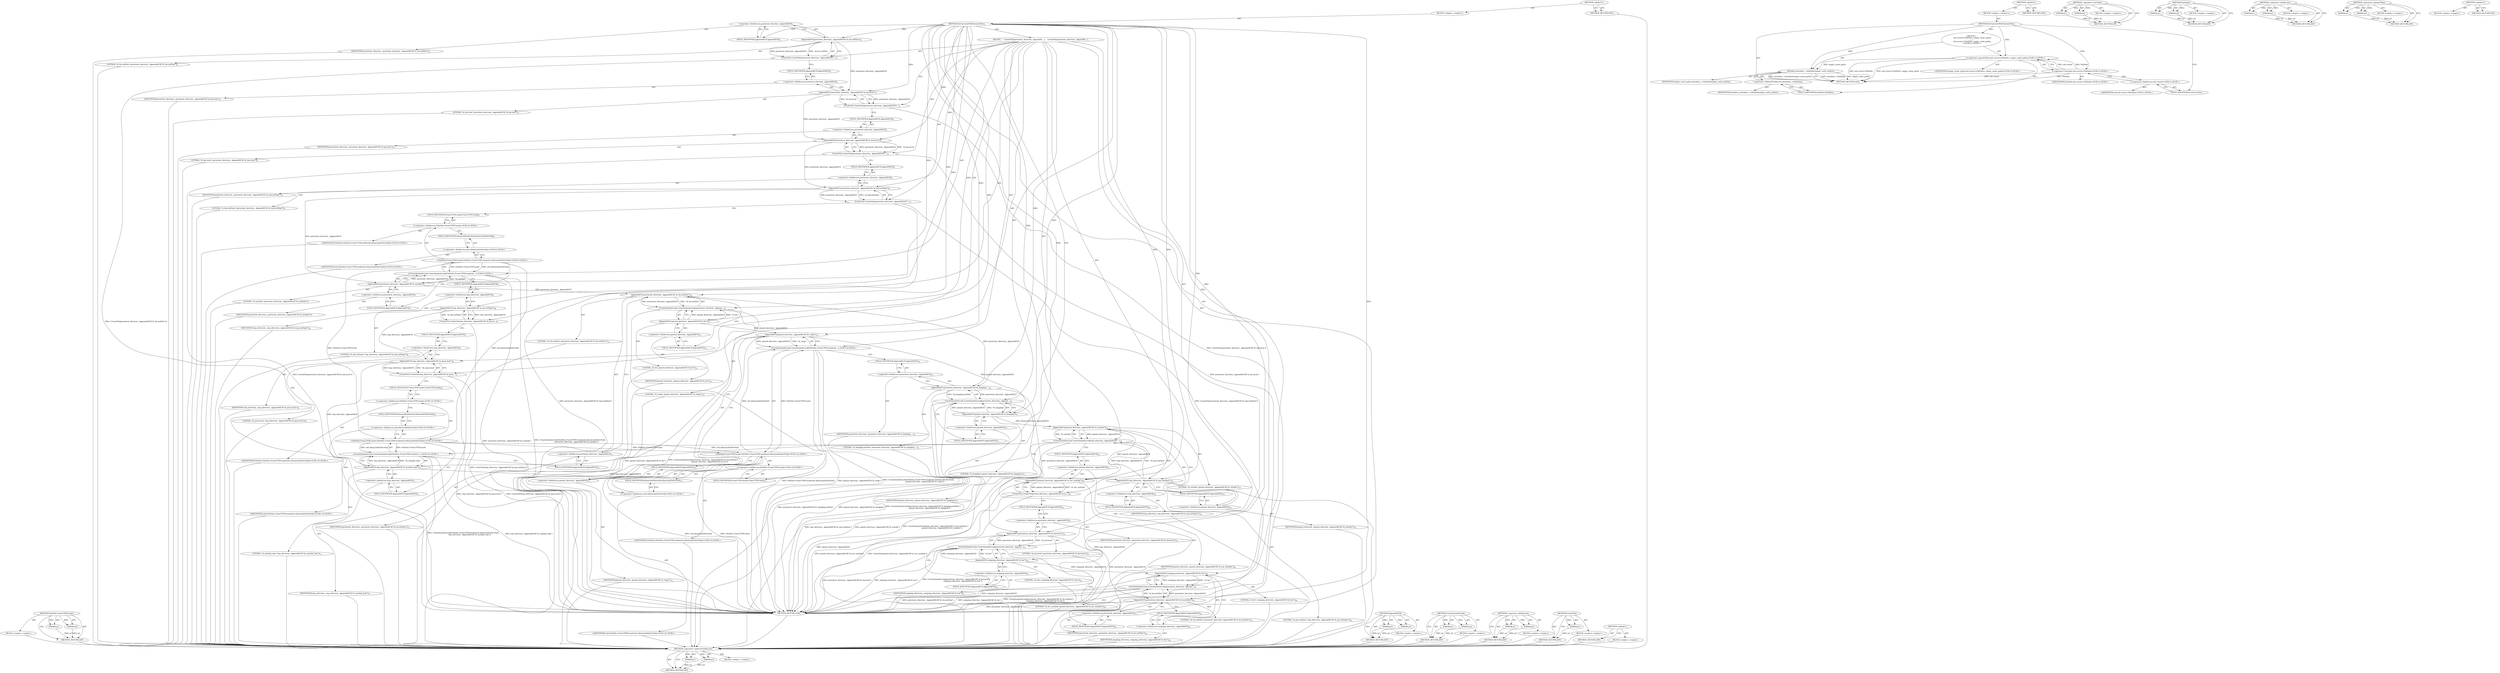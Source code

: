 digraph "&lt;global&gt;" {
vulnerable_200 [label=<(METHOD,FilePath.FromUTF8Unsafe)>];
vulnerable_201 [label=<(PARAM,p1)>];
vulnerable_202 [label=<(PARAM,p2)>];
vulnerable_203 [label=<(BLOCK,&lt;empty&gt;,&lt;empty&gt;)>];
vulnerable_204 [label=<(METHOD_RETURN,ANY)>];
vulnerable_6 [label=<(METHOD,&lt;global&gt;)<SUB>1</SUB>>];
vulnerable_7 [label=<(BLOCK,&lt;empty&gt;,&lt;empty&gt;)<SUB>1</SUB>>];
vulnerable_8 [label=<(METHOD,SetUpCacheWithVariousFiles)<SUB>1</SUB>>];
vulnerable_9 [label=<(BLOCK,{
    CreateFile(persistent_directory_.AppendAS...,{
    CreateFile(persistent_directory_.AppendAS...)<SUB>1</SUB>>];
vulnerable_10 [label=<(CreateFile,CreateFile(persistent_directory_.AppendASCII(&quot;i...)<SUB>2</SUB>>];
vulnerable_11 [label=<(AppendASCII,persistent_directory_.AppendASCII(&quot;id_foo.md5foo&quot;))<SUB>2</SUB>>];
vulnerable_12 [label=<(&lt;operator&gt;.fieldAccess,persistent_directory_.AppendASCII)<SUB>2</SUB>>];
vulnerable_13 [label=<(IDENTIFIER,persistent_directory_,persistent_directory_.AppendASCII(&quot;id_foo.md5foo&quot;))<SUB>2</SUB>>];
vulnerable_14 [label=<(FIELD_IDENTIFIER,AppendASCII,AppendASCII)<SUB>2</SUB>>];
vulnerable_15 [label=<(LITERAL,&quot;id_foo.md5foo&quot;,persistent_directory_.AppendASCII(&quot;id_foo.md5foo&quot;))<SUB>2</SUB>>];
vulnerable_16 [label=<(CreateFile,CreateFile(persistent_directory_.AppendASCII(&quot;i...)<SUB>3</SUB>>];
vulnerable_17 [label=<(AppendASCII,persistent_directory_.AppendASCII(&quot;id_bar.local&quot;))<SUB>3</SUB>>];
vulnerable_18 [label=<(&lt;operator&gt;.fieldAccess,persistent_directory_.AppendASCII)<SUB>3</SUB>>];
vulnerable_19 [label=<(IDENTIFIER,persistent_directory_,persistent_directory_.AppendASCII(&quot;id_bar.local&quot;))<SUB>3</SUB>>];
vulnerable_20 [label=<(FIELD_IDENTIFIER,AppendASCII,AppendASCII)<SUB>3</SUB>>];
vulnerable_21 [label=<(LITERAL,&quot;id_bar.local&quot;,persistent_directory_.AppendASCII(&quot;id_bar.local&quot;))<SUB>3</SUB>>];
vulnerable_22 [label=<(CreateFile,CreateFile(persistent_directory_.AppendASCII(&quot;i...)<SUB>4</SUB>>];
vulnerable_23 [label=<(AppendASCII,persistent_directory_.AppendASCII(&quot;id_baz.local&quot;))<SUB>4</SUB>>];
vulnerable_24 [label=<(&lt;operator&gt;.fieldAccess,persistent_directory_.AppendASCII)<SUB>4</SUB>>];
vulnerable_25 [label=<(IDENTIFIER,persistent_directory_,persistent_directory_.AppendASCII(&quot;id_baz.local&quot;))<SUB>4</SUB>>];
vulnerable_26 [label=<(FIELD_IDENTIFIER,AppendASCII,AppendASCII)<SUB>4</SUB>>];
vulnerable_27 [label=<(LITERAL,&quot;id_baz.local&quot;,persistent_directory_.AppendASCII(&quot;id_baz.local&quot;))<SUB>4</SUB>>];
vulnerable_28 [label=<(CreateFile,CreateFile(persistent_directory_.AppendASCII(&quot;i...)<SUB>5</SUB>>];
vulnerable_29 [label=<(AppendASCII,persistent_directory_.AppendASCII(&quot;id_bad.md5bad&quot;))<SUB>5</SUB>>];
vulnerable_30 [label=<(&lt;operator&gt;.fieldAccess,persistent_directory_.AppendASCII)<SUB>5</SUB>>];
vulnerable_31 [label=<(IDENTIFIER,persistent_directory_,persistent_directory_.AppendASCII(&quot;id_bad.md5bad&quot;))<SUB>5</SUB>>];
vulnerable_32 [label=<(FIELD_IDENTIFIER,AppendASCII,AppendASCII)<SUB>5</SUB>>];
vulnerable_33 [label=<(LITERAL,&quot;id_bad.md5bad&quot;,persistent_directory_.AppendASCII(&quot;id_bad.md5bad&quot;))<SUB>5</SUB>>];
vulnerable_34 [label="<(CreateSymbolicLink,CreateSymbolicLink(FilePath::FromUTF8Unsafe(uti...)<SUB>6</SUB>>"];
vulnerable_35 [label="<(FilePath.FromUTF8Unsafe,FilePath::FromUTF8Unsafe(util::kSymLinkToDevNull))<SUB>6</SUB>>"];
vulnerable_36 [label="<(&lt;operator&gt;.fieldAccess,FilePath::FromUTF8Unsafe)<SUB>6</SUB>>"];
vulnerable_37 [label="<(IDENTIFIER,FilePath,FilePath::FromUTF8Unsafe(util::kSymLinkToDevNull))<SUB>6</SUB>>"];
vulnerable_38 [label=<(FIELD_IDENTIFIER,FromUTF8Unsafe,FromUTF8Unsafe)<SUB>6</SUB>>];
vulnerable_39 [label="<(&lt;operator&gt;.fieldAccess,util::kSymLinkToDevNull)<SUB>6</SUB>>"];
vulnerable_40 [label="<(IDENTIFIER,util,FilePath::FromUTF8Unsafe(util::kSymLinkToDevNull))<SUB>6</SUB>>"];
vulnerable_41 [label=<(FIELD_IDENTIFIER,kSymLinkToDevNull,kSymLinkToDevNull)<SUB>6</SUB>>];
vulnerable_42 [label=<(AppendASCII,persistent_directory_.AppendASCII(&quot;id_symlink&quot;))<SUB>7</SUB>>];
vulnerable_43 [label=<(&lt;operator&gt;.fieldAccess,persistent_directory_.AppendASCII)<SUB>7</SUB>>];
vulnerable_44 [label=<(IDENTIFIER,persistent_directory_,persistent_directory_.AppendASCII(&quot;id_symlink&quot;))<SUB>7</SUB>>];
vulnerable_45 [label=<(FIELD_IDENTIFIER,AppendASCII,AppendASCII)<SUB>7</SUB>>];
vulnerable_46 [label=<(LITERAL,&quot;id_symlink&quot;,persistent_directory_.AppendASCII(&quot;id_symlink&quot;))<SUB>7</SUB>>];
vulnerable_47 [label=<(CreateFile,CreateFile(tmp_directory_.AppendASCII(&quot;id_qux.m...)<SUB>8</SUB>>];
vulnerable_48 [label=<(AppendASCII,tmp_directory_.AppendASCII(&quot;id_qux.md5qux&quot;))<SUB>8</SUB>>];
vulnerable_49 [label=<(&lt;operator&gt;.fieldAccess,tmp_directory_.AppendASCII)<SUB>8</SUB>>];
vulnerable_50 [label=<(IDENTIFIER,tmp_directory_,tmp_directory_.AppendASCII(&quot;id_qux.md5qux&quot;))<SUB>8</SUB>>];
vulnerable_51 [label=<(FIELD_IDENTIFIER,AppendASCII,AppendASCII)<SUB>8</SUB>>];
vulnerable_52 [label=<(LITERAL,&quot;id_qux.md5qux&quot;,tmp_directory_.AppendASCII(&quot;id_qux.md5qux&quot;))<SUB>8</SUB>>];
vulnerable_53 [label=<(CreateFile,CreateFile(tmp_directory_.AppendASCII(&quot;id_quux....)<SUB>9</SUB>>];
vulnerable_54 [label=<(AppendASCII,tmp_directory_.AppendASCII(&quot;id_quux.local&quot;))<SUB>9</SUB>>];
vulnerable_55 [label=<(&lt;operator&gt;.fieldAccess,tmp_directory_.AppendASCII)<SUB>9</SUB>>];
vulnerable_56 [label=<(IDENTIFIER,tmp_directory_,tmp_directory_.AppendASCII(&quot;id_quux.local&quot;))<SUB>9</SUB>>];
vulnerable_57 [label=<(FIELD_IDENTIFIER,AppendASCII,AppendASCII)<SUB>9</SUB>>];
vulnerable_58 [label=<(LITERAL,&quot;id_quux.local&quot;,tmp_directory_.AppendASCII(&quot;id_quux.local&quot;))<SUB>9</SUB>>];
vulnerable_59 [label="<(CreateSymbolicLink,CreateSymbolicLink(FilePath::FromUTF8Unsafe(uti...)<SUB>10</SUB>>"];
vulnerable_60 [label="<(FilePath.FromUTF8Unsafe,FilePath::FromUTF8Unsafe(util::kSymLinkToDevNull))<SUB>10</SUB>>"];
vulnerable_61 [label="<(&lt;operator&gt;.fieldAccess,FilePath::FromUTF8Unsafe)<SUB>10</SUB>>"];
vulnerable_62 [label="<(IDENTIFIER,FilePath,FilePath::FromUTF8Unsafe(util::kSymLinkToDevNull))<SUB>10</SUB>>"];
vulnerable_63 [label=<(FIELD_IDENTIFIER,FromUTF8Unsafe,FromUTF8Unsafe)<SUB>10</SUB>>];
vulnerable_64 [label="<(&lt;operator&gt;.fieldAccess,util::kSymLinkToDevNull)<SUB>10</SUB>>"];
vulnerable_65 [label="<(IDENTIFIER,util,FilePath::FromUTF8Unsafe(util::kSymLinkToDevNull))<SUB>10</SUB>>"];
vulnerable_66 [label=<(FIELD_IDENTIFIER,kSymLinkToDevNull,kSymLinkToDevNull)<SUB>10</SUB>>];
vulnerable_67 [label=<(AppendASCII,tmp_directory_.AppendASCII(&quot;id_symlink_tmp&quot;))<SUB>11</SUB>>];
vulnerable_68 [label=<(&lt;operator&gt;.fieldAccess,tmp_directory_.AppendASCII)<SUB>11</SUB>>];
vulnerable_69 [label=<(IDENTIFIER,tmp_directory_,tmp_directory_.AppendASCII(&quot;id_symlink_tmp&quot;))<SUB>11</SUB>>];
vulnerable_70 [label=<(FIELD_IDENTIFIER,AppendASCII,AppendASCII)<SUB>11</SUB>>];
vulnerable_71 [label=<(LITERAL,&quot;id_symlink_tmp&quot;,tmp_directory_.AppendASCII(&quot;id_symlink_tmp&quot;))<SUB>11</SUB>>];
vulnerable_72 [label=<(CreateSymbolicLink,CreateSymbolicLink(persistent_directory_.Append...)<SUB>12</SUB>>];
vulnerable_73 [label=<(AppendASCII,persistent_directory_.AppendASCII(&quot;id_foo.md5foo&quot;))<SUB>12</SUB>>];
vulnerable_74 [label=<(&lt;operator&gt;.fieldAccess,persistent_directory_.AppendASCII)<SUB>12</SUB>>];
vulnerable_75 [label=<(IDENTIFIER,persistent_directory_,persistent_directory_.AppendASCII(&quot;id_foo.md5foo&quot;))<SUB>12</SUB>>];
vulnerable_76 [label=<(FIELD_IDENTIFIER,AppendASCII,AppendASCII)<SUB>12</SUB>>];
vulnerable_77 [label=<(LITERAL,&quot;id_foo.md5foo&quot;,persistent_directory_.AppendASCII(&quot;id_foo.md5foo&quot;))<SUB>12</SUB>>];
vulnerable_78 [label=<(AppendASCII,pinned_directory_.AppendASCII(&quot;id_foo&quot;))<SUB>13</SUB>>];
vulnerable_79 [label=<(&lt;operator&gt;.fieldAccess,pinned_directory_.AppendASCII)<SUB>13</SUB>>];
vulnerable_80 [label=<(IDENTIFIER,pinned_directory_,pinned_directory_.AppendASCII(&quot;id_foo&quot;))<SUB>13</SUB>>];
vulnerable_81 [label=<(FIELD_IDENTIFIER,AppendASCII,AppendASCII)<SUB>13</SUB>>];
vulnerable_82 [label=<(LITERAL,&quot;id_foo&quot;,pinned_directory_.AppendASCII(&quot;id_foo&quot;))<SUB>13</SUB>>];
vulnerable_83 [label="<(CreateSymbolicLink,CreateSymbolicLink(FilePath::FromUTF8Unsafe(uti...)<SUB>14</SUB>>"];
vulnerable_84 [label="<(FilePath.FromUTF8Unsafe,FilePath::FromUTF8Unsafe(util::kSymLinkToDevNull))<SUB>14</SUB>>"];
vulnerable_85 [label="<(&lt;operator&gt;.fieldAccess,FilePath::FromUTF8Unsafe)<SUB>14</SUB>>"];
vulnerable_86 [label="<(IDENTIFIER,FilePath,FilePath::FromUTF8Unsafe(util::kSymLinkToDevNull))<SUB>14</SUB>>"];
vulnerable_87 [label=<(FIELD_IDENTIFIER,FromUTF8Unsafe,FromUTF8Unsafe)<SUB>14</SUB>>];
vulnerable_88 [label="<(&lt;operator&gt;.fieldAccess,util::kSymLinkToDevNull)<SUB>14</SUB>>"];
vulnerable_89 [label="<(IDENTIFIER,util,FilePath::FromUTF8Unsafe(util::kSymLinkToDevNull))<SUB>14</SUB>>"];
vulnerable_90 [label=<(FIELD_IDENTIFIER,kSymLinkToDevNull,kSymLinkToDevNull)<SUB>14</SUB>>];
vulnerable_91 [label=<(AppendASCII,pinned_directory_.AppendASCII(&quot;id_corge&quot;))<SUB>15</SUB>>];
vulnerable_92 [label=<(&lt;operator&gt;.fieldAccess,pinned_directory_.AppendASCII)<SUB>15</SUB>>];
vulnerable_93 [label=<(IDENTIFIER,pinned_directory_,pinned_directory_.AppendASCII(&quot;id_corge&quot;))<SUB>15</SUB>>];
vulnerable_94 [label=<(FIELD_IDENTIFIER,AppendASCII,AppendASCII)<SUB>15</SUB>>];
vulnerable_95 [label=<(LITERAL,&quot;id_corge&quot;,pinned_directory_.AppendASCII(&quot;id_corge&quot;))<SUB>15</SUB>>];
vulnerable_96 [label=<(CreateSymbolicLink,CreateSymbolicLink(persistent_directory_.Append...)<SUB>16</SUB>>];
vulnerable_97 [label=<(AppendASCII,persistent_directory_.AppendASCII(&quot;id_dangling....)<SUB>16</SUB>>];
vulnerable_98 [label=<(&lt;operator&gt;.fieldAccess,persistent_directory_.AppendASCII)<SUB>16</SUB>>];
vulnerable_99 [label=<(IDENTIFIER,persistent_directory_,persistent_directory_.AppendASCII(&quot;id_dangling....)<SUB>16</SUB>>];
vulnerable_100 [label=<(FIELD_IDENTIFIER,AppendASCII,AppendASCII)<SUB>16</SUB>>];
vulnerable_101 [label=<(LITERAL,&quot;id_dangling.md5foo&quot;,persistent_directory_.AppendASCII(&quot;id_dangling....)<SUB>16</SUB>>];
vulnerable_102 [label=<(AppendASCII,pinned_directory_.AppendASCII(&quot;id_dangling&quot;))<SUB>17</SUB>>];
vulnerable_103 [label=<(&lt;operator&gt;.fieldAccess,pinned_directory_.AppendASCII)<SUB>17</SUB>>];
vulnerable_104 [label=<(IDENTIFIER,pinned_directory_,pinned_directory_.AppendASCII(&quot;id_dangling&quot;))<SUB>17</SUB>>];
vulnerable_105 [label=<(FIELD_IDENTIFIER,AppendASCII,AppendASCII)<SUB>17</SUB>>];
vulnerable_106 [label=<(LITERAL,&quot;id_dangling&quot;,pinned_directory_.AppendASCII(&quot;id_dangling&quot;))<SUB>17</SUB>>];
vulnerable_107 [label=<(CreateSymbolicLink,CreateSymbolicLink(tmp_directory_.AppendASCII(&quot;...)<SUB>18</SUB>>];
vulnerable_108 [label=<(AppendASCII,tmp_directory_.AppendASCII(&quot;id_qux.md5qux&quot;))<SUB>18</SUB>>];
vulnerable_109 [label=<(&lt;operator&gt;.fieldAccess,tmp_directory_.AppendASCII)<SUB>18</SUB>>];
vulnerable_110 [label=<(IDENTIFIER,tmp_directory_,tmp_directory_.AppendASCII(&quot;id_qux.md5qux&quot;))<SUB>18</SUB>>];
vulnerable_111 [label=<(FIELD_IDENTIFIER,AppendASCII,AppendASCII)<SUB>18</SUB>>];
vulnerable_112 [label=<(LITERAL,&quot;id_qux.md5qux&quot;,tmp_directory_.AppendASCII(&quot;id_qux.md5qux&quot;))<SUB>18</SUB>>];
vulnerable_113 [label=<(AppendASCII,pinned_directory_.AppendASCII(&quot;id_outside&quot;))<SUB>19</SUB>>];
vulnerable_114 [label=<(&lt;operator&gt;.fieldAccess,pinned_directory_.AppendASCII)<SUB>19</SUB>>];
vulnerable_115 [label=<(IDENTIFIER,pinned_directory_,pinned_directory_.AppendASCII(&quot;id_outside&quot;))<SUB>19</SUB>>];
vulnerable_116 [label=<(FIELD_IDENTIFIER,AppendASCII,AppendASCII)<SUB>19</SUB>>];
vulnerable_117 [label=<(LITERAL,&quot;id_outside&quot;,pinned_directory_.AppendASCII(&quot;id_outside&quot;))<SUB>19</SUB>>];
vulnerable_118 [label=<(CreateFile,CreateFile(pinned_directory_.AppendASCII(&quot;id_no...)<SUB>20</SUB>>];
vulnerable_119 [label=<(AppendASCII,pinned_directory_.AppendASCII(&quot;id_not_symlink&quot;))<SUB>20</SUB>>];
vulnerable_120 [label=<(&lt;operator&gt;.fieldAccess,pinned_directory_.AppendASCII)<SUB>20</SUB>>];
vulnerable_121 [label=<(IDENTIFIER,pinned_directory_,pinned_directory_.AppendASCII(&quot;id_not_symlink&quot;))<SUB>20</SUB>>];
vulnerable_122 [label=<(FIELD_IDENTIFIER,AppendASCII,AppendASCII)<SUB>20</SUB>>];
vulnerable_123 [label=<(LITERAL,&quot;id_not_symlink&quot;,pinned_directory_.AppendASCII(&quot;id_not_symlink&quot;))<SUB>20</SUB>>];
vulnerable_124 [label=<(CreateSymbolicLink,CreateSymbolicLink(persistent_directory_.Append...)<SUB>21</SUB>>];
vulnerable_125 [label=<(AppendASCII,persistent_directory_.AppendASCII(&quot;id_bar.local&quot;))<SUB>21</SUB>>];
vulnerable_126 [label=<(&lt;operator&gt;.fieldAccess,persistent_directory_.AppendASCII)<SUB>21</SUB>>];
vulnerable_127 [label=<(IDENTIFIER,persistent_directory_,persistent_directory_.AppendASCII(&quot;id_bar.local&quot;))<SUB>21</SUB>>];
vulnerable_128 [label=<(FIELD_IDENTIFIER,AppendASCII,AppendASCII)<SUB>21</SUB>>];
vulnerable_129 [label=<(LITERAL,&quot;id_bar.local&quot;,persistent_directory_.AppendASCII(&quot;id_bar.local&quot;))<SUB>21</SUB>>];
vulnerable_130 [label=<(AppendASCII,outgoing_directory_.AppendASCII(&quot;id_bar&quot;))<SUB>22</SUB>>];
vulnerable_131 [label=<(&lt;operator&gt;.fieldAccess,outgoing_directory_.AppendASCII)<SUB>22</SUB>>];
vulnerable_132 [label=<(IDENTIFIER,outgoing_directory_,outgoing_directory_.AppendASCII(&quot;id_bar&quot;))<SUB>22</SUB>>];
vulnerable_133 [label=<(FIELD_IDENTIFIER,AppendASCII,AppendASCII)<SUB>22</SUB>>];
vulnerable_134 [label=<(LITERAL,&quot;id_bar&quot;,outgoing_directory_.AppendASCII(&quot;id_bar&quot;))<SUB>22</SUB>>];
vulnerable_135 [label=<(CreateSymbolicLink,CreateSymbolicLink(persistent_directory_.Append...)<SUB>23</SUB>>];
vulnerable_136 [label=<(AppendASCII,persistent_directory_.AppendASCII(&quot;id_foo.md5foo&quot;))<SUB>23</SUB>>];
vulnerable_137 [label=<(&lt;operator&gt;.fieldAccess,persistent_directory_.AppendASCII)<SUB>23</SUB>>];
vulnerable_138 [label=<(IDENTIFIER,persistent_directory_,persistent_directory_.AppendASCII(&quot;id_foo.md5foo&quot;))<SUB>23</SUB>>];
vulnerable_139 [label=<(FIELD_IDENTIFIER,AppendASCII,AppendASCII)<SUB>23</SUB>>];
vulnerable_140 [label=<(LITERAL,&quot;id_foo.md5foo&quot;,persistent_directory_.AppendASCII(&quot;id_foo.md5foo&quot;))<SUB>23</SUB>>];
vulnerable_141 [label=<(AppendASCII,outgoing_directory_.AppendASCII(&quot;id_foo&quot;))<SUB>24</SUB>>];
vulnerable_142 [label=<(&lt;operator&gt;.fieldAccess,outgoing_directory_.AppendASCII)<SUB>24</SUB>>];
vulnerable_143 [label=<(IDENTIFIER,outgoing_directory_,outgoing_directory_.AppendASCII(&quot;id_foo&quot;))<SUB>24</SUB>>];
vulnerable_144 [label=<(FIELD_IDENTIFIER,AppendASCII,AppendASCII)<SUB>24</SUB>>];
vulnerable_145 [label=<(LITERAL,&quot;id_foo&quot;,outgoing_directory_.AppendASCII(&quot;id_foo&quot;))<SUB>24</SUB>>];
vulnerable_146 [label=<(METHOD_RETURN,void)<SUB>1</SUB>>];
vulnerable_148 [label=<(METHOD_RETURN,ANY)<SUB>1</SUB>>];
vulnerable_185 [label=<(METHOD,AppendASCII)>];
vulnerable_186 [label=<(PARAM,p1)>];
vulnerable_187 [label=<(PARAM,p2)>];
vulnerable_188 [label=<(BLOCK,&lt;empty&gt;,&lt;empty&gt;)>];
vulnerable_189 [label=<(METHOD_RETURN,ANY)>];
vulnerable_195 [label=<(METHOD,CreateSymbolicLink)>];
vulnerable_196 [label=<(PARAM,p1)>];
vulnerable_197 [label=<(PARAM,p2)>];
vulnerable_198 [label=<(BLOCK,&lt;empty&gt;,&lt;empty&gt;)>];
vulnerable_199 [label=<(METHOD_RETURN,ANY)>];
vulnerable_190 [label=<(METHOD,&lt;operator&gt;.fieldAccess)>];
vulnerable_191 [label=<(PARAM,p1)>];
vulnerable_192 [label=<(PARAM,p2)>];
vulnerable_193 [label=<(BLOCK,&lt;empty&gt;,&lt;empty&gt;)>];
vulnerable_194 [label=<(METHOD_RETURN,ANY)>];
vulnerable_181 [label=<(METHOD,CreateFile)>];
vulnerable_182 [label=<(PARAM,p1)>];
vulnerable_183 [label=<(BLOCK,&lt;empty&gt;,&lt;empty&gt;)>];
vulnerable_184 [label=<(METHOD_RETURN,ANY)>];
vulnerable_175 [label=<(METHOD,&lt;global&gt;)<SUB>1</SUB>>];
vulnerable_176 [label=<(BLOCK,&lt;empty&gt;,&lt;empty&gt;)>];
vulnerable_177 [label=<(METHOD_RETURN,ANY)>];
fixed_57 [label=<(METHOD,&lt;operator&gt;.indirectFieldAccess)>];
fixed_58 [label=<(PARAM,p1)>];
fixed_59 [label=<(PARAM,p2)>];
fixed_60 [label=<(BLOCK,&lt;empty&gt;,&lt;empty&gt;)>];
fixed_61 [label=<(METHOD_RETURN,ANY)>];
fixed_6 [label=<(METHOD,&lt;global&gt;)<SUB>1</SUB>>];
fixed_7 [label=<(BLOCK,&lt;empty&gt;,&lt;empty&gt;)<SUB>1</SUB>>];
fixed_8 [label=<(METHOD,SetUpCacheWithVariousFiles)<SUB>1</SUB>>];
fixed_9 [label="<(BLOCK,{
    std::vector&lt;FilePath&gt; empty_cache_paths;
...,{
    std::vector&lt;FilePath&gt; empty_cache_paths;
...)<SUB>1</SUB>>"];
fixed_10 [label="<(&lt;operator&gt;.greaterThan,std::vector&lt;FilePath&gt; empty_cache_paths)<SUB>2</SUB>>"];
fixed_11 [label="<(&lt;operator&gt;.lessThan,std::vector&lt;FilePath)<SUB>2</SUB>>"];
fixed_12 [label="<(&lt;operator&gt;.fieldAccess,std::vector)<SUB>2</SUB>>"];
fixed_13 [label="<(IDENTIFIER,std,std::vector&lt;FilePath)<SUB>2</SUB>>"];
fixed_14 [label=<(FIELD_IDENTIFIER,vector,vector)<SUB>2</SUB>>];
fixed_15 [label="<(IDENTIFIER,FilePath,std::vector&lt;FilePath)<SUB>2</SUB>>"];
fixed_16 [label="<(IDENTIFIER,empty_cache_paths,std::vector&lt;FilePath&gt; empty_cache_paths)<SUB>2</SUB>>"];
fixed_17 [label=<(Initialize,metadata_-&gt;Initialize(empty_cache_paths))<SUB>3</SUB>>];
fixed_18 [label=<(&lt;operator&gt;.indirectFieldAccess,metadata_-&gt;Initialize)<SUB>3</SUB>>];
fixed_19 [label=<(IDENTIFIER,metadata_,metadata_-&gt;Initialize(empty_cache_paths))<SUB>3</SUB>>];
fixed_20 [label=<(FIELD_IDENTIFIER,Initialize,Initialize)<SUB>3</SUB>>];
fixed_21 [label=<(IDENTIFIER,empty_cache_paths,metadata_-&gt;Initialize(empty_cache_paths))<SUB>3</SUB>>];
fixed_22 [label=<(METHOD_RETURN,void)<SUB>1</SUB>>];
fixed_24 [label=<(METHOD_RETURN,ANY)<SUB>1</SUB>>];
fixed_42 [label=<(METHOD,&lt;operator&gt;.lessThan)>];
fixed_43 [label=<(PARAM,p1)>];
fixed_44 [label=<(PARAM,p2)>];
fixed_45 [label=<(BLOCK,&lt;empty&gt;,&lt;empty&gt;)>];
fixed_46 [label=<(METHOD_RETURN,ANY)>];
fixed_52 [label=<(METHOD,Initialize)>];
fixed_53 [label=<(PARAM,p1)>];
fixed_54 [label=<(PARAM,p2)>];
fixed_55 [label=<(BLOCK,&lt;empty&gt;,&lt;empty&gt;)>];
fixed_56 [label=<(METHOD_RETURN,ANY)>];
fixed_47 [label=<(METHOD,&lt;operator&gt;.fieldAccess)>];
fixed_48 [label=<(PARAM,p1)>];
fixed_49 [label=<(PARAM,p2)>];
fixed_50 [label=<(BLOCK,&lt;empty&gt;,&lt;empty&gt;)>];
fixed_51 [label=<(METHOD_RETURN,ANY)>];
fixed_37 [label=<(METHOD,&lt;operator&gt;.greaterThan)>];
fixed_38 [label=<(PARAM,p1)>];
fixed_39 [label=<(PARAM,p2)>];
fixed_40 [label=<(BLOCK,&lt;empty&gt;,&lt;empty&gt;)>];
fixed_41 [label=<(METHOD_RETURN,ANY)>];
fixed_31 [label=<(METHOD,&lt;global&gt;)<SUB>1</SUB>>];
fixed_32 [label=<(BLOCK,&lt;empty&gt;,&lt;empty&gt;)>];
fixed_33 [label=<(METHOD_RETURN,ANY)>];
vulnerable_200 -> vulnerable_201  [key=0, label="AST: "];
vulnerable_200 -> vulnerable_201  [key=1, label="DDG: "];
vulnerable_200 -> vulnerable_203  [key=0, label="AST: "];
vulnerable_200 -> vulnerable_202  [key=0, label="AST: "];
vulnerable_200 -> vulnerable_202  [key=1, label="DDG: "];
vulnerable_200 -> vulnerable_204  [key=0, label="AST: "];
vulnerable_200 -> vulnerable_204  [key=1, label="CFG: "];
vulnerable_201 -> vulnerable_204  [key=0, label="DDG: p1"];
vulnerable_202 -> vulnerable_204  [key=0, label="DDG: p2"];
vulnerable_203 -> fixed_57  [key=0];
vulnerable_204 -> fixed_57  [key=0];
vulnerable_6 -> vulnerable_7  [key=0, label="AST: "];
vulnerable_6 -> vulnerable_148  [key=0, label="AST: "];
vulnerable_6 -> vulnerable_148  [key=1, label="CFG: "];
vulnerable_7 -> vulnerable_8  [key=0, label="AST: "];
vulnerable_8 -> vulnerable_9  [key=0, label="AST: "];
vulnerable_8 -> vulnerable_146  [key=0, label="AST: "];
vulnerable_8 -> vulnerable_14  [key=0, label="CFG: "];
vulnerable_8 -> vulnerable_11  [key=0, label="DDG: "];
vulnerable_8 -> vulnerable_17  [key=0, label="DDG: "];
vulnerable_8 -> vulnerable_23  [key=0, label="DDG: "];
vulnerable_8 -> vulnerable_29  [key=0, label="DDG: "];
vulnerable_8 -> vulnerable_42  [key=0, label="DDG: "];
vulnerable_8 -> vulnerable_48  [key=0, label="DDG: "];
vulnerable_8 -> vulnerable_54  [key=0, label="DDG: "];
vulnerable_8 -> vulnerable_67  [key=0, label="DDG: "];
vulnerable_8 -> vulnerable_73  [key=0, label="DDG: "];
vulnerable_8 -> vulnerable_78  [key=0, label="DDG: "];
vulnerable_8 -> vulnerable_91  [key=0, label="DDG: "];
vulnerable_8 -> vulnerable_97  [key=0, label="DDG: "];
vulnerable_8 -> vulnerable_102  [key=0, label="DDG: "];
vulnerable_8 -> vulnerable_108  [key=0, label="DDG: "];
vulnerable_8 -> vulnerable_113  [key=0, label="DDG: "];
vulnerable_8 -> vulnerable_119  [key=0, label="DDG: "];
vulnerable_8 -> vulnerable_125  [key=0, label="DDG: "];
vulnerable_8 -> vulnerable_130  [key=0, label="DDG: "];
vulnerable_8 -> vulnerable_136  [key=0, label="DDG: "];
vulnerable_8 -> vulnerable_141  [key=0, label="DDG: "];
vulnerable_9 -> vulnerable_10  [key=0, label="AST: "];
vulnerable_9 -> vulnerable_16  [key=0, label="AST: "];
vulnerable_9 -> vulnerable_22  [key=0, label="AST: "];
vulnerable_9 -> vulnerable_28  [key=0, label="AST: "];
vulnerable_9 -> vulnerable_34  [key=0, label="AST: "];
vulnerable_9 -> vulnerable_47  [key=0, label="AST: "];
vulnerable_9 -> vulnerable_53  [key=0, label="AST: "];
vulnerable_9 -> vulnerable_59  [key=0, label="AST: "];
vulnerable_9 -> vulnerable_72  [key=0, label="AST: "];
vulnerable_9 -> vulnerable_83  [key=0, label="AST: "];
vulnerable_9 -> vulnerable_96  [key=0, label="AST: "];
vulnerable_9 -> vulnerable_107  [key=0, label="AST: "];
vulnerable_9 -> vulnerable_118  [key=0, label="AST: "];
vulnerable_9 -> vulnerable_124  [key=0, label="AST: "];
vulnerable_9 -> vulnerable_135  [key=0, label="AST: "];
vulnerable_10 -> vulnerable_11  [key=0, label="AST: "];
vulnerable_10 -> vulnerable_20  [key=0, label="CFG: "];
vulnerable_10 -> vulnerable_146  [key=0, label="DDG: CreateFile(persistent_directory_.AppendASCII(&quot;id_foo.md5foo&quot;))"];
vulnerable_11 -> vulnerable_12  [key=0, label="AST: "];
vulnerable_11 -> vulnerable_15  [key=0, label="AST: "];
vulnerable_11 -> vulnerable_10  [key=0, label="CFG: "];
vulnerable_11 -> vulnerable_10  [key=1, label="DDG: persistent_directory_.AppendASCII"];
vulnerable_11 -> vulnerable_10  [key=2, label="DDG: &quot;id_foo.md5foo&quot;"];
vulnerable_11 -> vulnerable_17  [key=0, label="DDG: persistent_directory_.AppendASCII"];
vulnerable_12 -> vulnerable_13  [key=0, label="AST: "];
vulnerable_12 -> vulnerable_14  [key=0, label="AST: "];
vulnerable_12 -> vulnerable_11  [key=0, label="CFG: "];
vulnerable_13 -> fixed_57  [key=0];
vulnerable_14 -> vulnerable_12  [key=0, label="CFG: "];
vulnerable_15 -> fixed_57  [key=0];
vulnerable_16 -> vulnerable_17  [key=0, label="AST: "];
vulnerable_16 -> vulnerable_26  [key=0, label="CFG: "];
vulnerable_16 -> vulnerable_146  [key=0, label="DDG: CreateFile(persistent_directory_.AppendASCII(&quot;id_bar.local&quot;))"];
vulnerable_17 -> vulnerable_18  [key=0, label="AST: "];
vulnerable_17 -> vulnerable_21  [key=0, label="AST: "];
vulnerable_17 -> vulnerable_16  [key=0, label="CFG: "];
vulnerable_17 -> vulnerable_16  [key=1, label="DDG: persistent_directory_.AppendASCII"];
vulnerable_17 -> vulnerable_16  [key=2, label="DDG: &quot;id_bar.local&quot;"];
vulnerable_17 -> vulnerable_23  [key=0, label="DDG: persistent_directory_.AppendASCII"];
vulnerable_18 -> vulnerable_19  [key=0, label="AST: "];
vulnerable_18 -> vulnerable_20  [key=0, label="AST: "];
vulnerable_18 -> vulnerable_17  [key=0, label="CFG: "];
vulnerable_19 -> fixed_57  [key=0];
vulnerable_20 -> vulnerable_18  [key=0, label="CFG: "];
vulnerable_21 -> fixed_57  [key=0];
vulnerable_22 -> vulnerable_23  [key=0, label="AST: "];
vulnerable_22 -> vulnerable_32  [key=0, label="CFG: "];
vulnerable_22 -> vulnerable_146  [key=0, label="DDG: persistent_directory_.AppendASCII(&quot;id_baz.local&quot;)"];
vulnerable_22 -> vulnerable_146  [key=1, label="DDG: CreateFile(persistent_directory_.AppendASCII(&quot;id_baz.local&quot;))"];
vulnerable_23 -> vulnerable_24  [key=0, label="AST: "];
vulnerable_23 -> vulnerable_27  [key=0, label="AST: "];
vulnerable_23 -> vulnerable_22  [key=0, label="CFG: "];
vulnerable_23 -> vulnerable_22  [key=1, label="DDG: persistent_directory_.AppendASCII"];
vulnerable_23 -> vulnerable_22  [key=2, label="DDG: &quot;id_baz.local&quot;"];
vulnerable_23 -> vulnerable_29  [key=0, label="DDG: persistent_directory_.AppendASCII"];
vulnerable_24 -> vulnerable_25  [key=0, label="AST: "];
vulnerable_24 -> vulnerable_26  [key=0, label="AST: "];
vulnerable_24 -> vulnerable_23  [key=0, label="CFG: "];
vulnerable_25 -> fixed_57  [key=0];
vulnerable_26 -> vulnerable_24  [key=0, label="CFG: "];
vulnerable_27 -> fixed_57  [key=0];
vulnerable_28 -> vulnerable_29  [key=0, label="AST: "];
vulnerable_28 -> vulnerable_38  [key=0, label="CFG: "];
vulnerable_28 -> vulnerable_146  [key=0, label="DDG: persistent_directory_.AppendASCII(&quot;id_bad.md5bad&quot;)"];
vulnerable_28 -> vulnerable_146  [key=1, label="DDG: CreateFile(persistent_directory_.AppendASCII(&quot;id_bad.md5bad&quot;))"];
vulnerable_29 -> vulnerable_30  [key=0, label="AST: "];
vulnerable_29 -> vulnerable_33  [key=0, label="AST: "];
vulnerable_29 -> vulnerable_28  [key=0, label="CFG: "];
vulnerable_29 -> vulnerable_28  [key=1, label="DDG: persistent_directory_.AppendASCII"];
vulnerable_29 -> vulnerable_28  [key=2, label="DDG: &quot;id_bad.md5bad&quot;"];
vulnerable_29 -> vulnerable_42  [key=0, label="DDG: persistent_directory_.AppendASCII"];
vulnerable_30 -> vulnerable_31  [key=0, label="AST: "];
vulnerable_30 -> vulnerable_32  [key=0, label="AST: "];
vulnerable_30 -> vulnerable_29  [key=0, label="CFG: "];
vulnerable_31 -> fixed_57  [key=0];
vulnerable_32 -> vulnerable_30  [key=0, label="CFG: "];
vulnerable_33 -> fixed_57  [key=0];
vulnerable_34 -> vulnerable_35  [key=0, label="AST: "];
vulnerable_34 -> vulnerable_42  [key=0, label="AST: "];
vulnerable_34 -> vulnerable_51  [key=0, label="CFG: "];
vulnerable_34 -> vulnerable_146  [key=0, label="DDG: persistent_directory_.AppendASCII(&quot;id_symlink&quot;)"];
vulnerable_34 -> vulnerable_146  [key=1, label="DDG: CreateSymbolicLink(FilePath::FromUTF8Unsafe(util::kSymLinkToDevNull),
                       persistent_directory_.AppendASCII(&quot;id_symlink&quot;))"];
vulnerable_35 -> vulnerable_36  [key=0, label="AST: "];
vulnerable_35 -> vulnerable_39  [key=0, label="AST: "];
vulnerable_35 -> vulnerable_45  [key=0, label="CFG: "];
vulnerable_35 -> vulnerable_34  [key=0, label="DDG: FilePath::FromUTF8Unsafe"];
vulnerable_35 -> vulnerable_34  [key=1, label="DDG: util::kSymLinkToDevNull"];
vulnerable_35 -> vulnerable_60  [key=0, label="DDG: FilePath::FromUTF8Unsafe"];
vulnerable_35 -> vulnerable_60  [key=1, label="DDG: util::kSymLinkToDevNull"];
vulnerable_36 -> vulnerable_37  [key=0, label="AST: "];
vulnerable_36 -> vulnerable_38  [key=0, label="AST: "];
vulnerable_36 -> vulnerable_41  [key=0, label="CFG: "];
vulnerable_37 -> fixed_57  [key=0];
vulnerable_38 -> vulnerable_36  [key=0, label="CFG: "];
vulnerable_39 -> vulnerable_40  [key=0, label="AST: "];
vulnerable_39 -> vulnerable_41  [key=0, label="AST: "];
vulnerable_39 -> vulnerable_35  [key=0, label="CFG: "];
vulnerable_40 -> fixed_57  [key=0];
vulnerable_41 -> vulnerable_39  [key=0, label="CFG: "];
vulnerable_42 -> vulnerable_43  [key=0, label="AST: "];
vulnerable_42 -> vulnerable_46  [key=0, label="AST: "];
vulnerable_42 -> vulnerable_34  [key=0, label="CFG: "];
vulnerable_42 -> vulnerable_34  [key=1, label="DDG: persistent_directory_.AppendASCII"];
vulnerable_42 -> vulnerable_34  [key=2, label="DDG: &quot;id_symlink&quot;"];
vulnerable_42 -> vulnerable_73  [key=0, label="DDG: persistent_directory_.AppendASCII"];
vulnerable_43 -> vulnerable_44  [key=0, label="AST: "];
vulnerable_43 -> vulnerable_45  [key=0, label="AST: "];
vulnerable_43 -> vulnerable_42  [key=0, label="CFG: "];
vulnerable_44 -> fixed_57  [key=0];
vulnerable_45 -> vulnerable_43  [key=0, label="CFG: "];
vulnerable_46 -> fixed_57  [key=0];
vulnerable_47 -> vulnerable_48  [key=0, label="AST: "];
vulnerable_47 -> vulnerable_57  [key=0, label="CFG: "];
vulnerable_47 -> vulnerable_146  [key=0, label="DDG: CreateFile(tmp_directory_.AppendASCII(&quot;id_qux.md5qux&quot;))"];
vulnerable_48 -> vulnerable_49  [key=0, label="AST: "];
vulnerable_48 -> vulnerable_52  [key=0, label="AST: "];
vulnerable_48 -> vulnerable_47  [key=0, label="CFG: "];
vulnerable_48 -> vulnerable_47  [key=1, label="DDG: tmp_directory_.AppendASCII"];
vulnerable_48 -> vulnerable_47  [key=2, label="DDG: &quot;id_qux.md5qux&quot;"];
vulnerable_48 -> vulnerable_54  [key=0, label="DDG: tmp_directory_.AppendASCII"];
vulnerable_49 -> vulnerable_50  [key=0, label="AST: "];
vulnerable_49 -> vulnerable_51  [key=0, label="AST: "];
vulnerable_49 -> vulnerable_48  [key=0, label="CFG: "];
vulnerable_50 -> fixed_57  [key=0];
vulnerable_51 -> vulnerable_49  [key=0, label="CFG: "];
vulnerable_52 -> fixed_57  [key=0];
vulnerable_53 -> vulnerable_54  [key=0, label="AST: "];
vulnerable_53 -> vulnerable_63  [key=0, label="CFG: "];
vulnerable_53 -> vulnerable_146  [key=0, label="DDG: tmp_directory_.AppendASCII(&quot;id_quux.local&quot;)"];
vulnerable_53 -> vulnerable_146  [key=1, label="DDG: CreateFile(tmp_directory_.AppendASCII(&quot;id_quux.local&quot;))"];
vulnerable_54 -> vulnerable_55  [key=0, label="AST: "];
vulnerable_54 -> vulnerable_58  [key=0, label="AST: "];
vulnerable_54 -> vulnerable_53  [key=0, label="CFG: "];
vulnerable_54 -> vulnerable_53  [key=1, label="DDG: tmp_directory_.AppendASCII"];
vulnerable_54 -> vulnerable_53  [key=2, label="DDG: &quot;id_quux.local&quot;"];
vulnerable_54 -> vulnerable_67  [key=0, label="DDG: tmp_directory_.AppendASCII"];
vulnerable_55 -> vulnerable_56  [key=0, label="AST: "];
vulnerable_55 -> vulnerable_57  [key=0, label="AST: "];
vulnerable_55 -> vulnerable_54  [key=0, label="CFG: "];
vulnerable_56 -> fixed_57  [key=0];
vulnerable_57 -> vulnerable_55  [key=0, label="CFG: "];
vulnerable_58 -> fixed_57  [key=0];
vulnerable_59 -> vulnerable_60  [key=0, label="AST: "];
vulnerable_59 -> vulnerable_67  [key=0, label="AST: "];
vulnerable_59 -> vulnerable_76  [key=0, label="CFG: "];
vulnerable_59 -> vulnerable_146  [key=0, label="DDG: tmp_directory_.AppendASCII(&quot;id_symlink_tmp&quot;)"];
vulnerable_59 -> vulnerable_146  [key=1, label="DDG: CreateSymbolicLink(FilePath::FromUTF8Unsafe(util::kSymLinkToDevNull),
                       tmp_directory_.AppendASCII(&quot;id_symlink_tmp&quot;))"];
vulnerable_60 -> vulnerable_61  [key=0, label="AST: "];
vulnerable_60 -> vulnerable_64  [key=0, label="AST: "];
vulnerable_60 -> vulnerable_70  [key=0, label="CFG: "];
vulnerable_60 -> vulnerable_59  [key=0, label="DDG: FilePath::FromUTF8Unsafe"];
vulnerable_60 -> vulnerable_59  [key=1, label="DDG: util::kSymLinkToDevNull"];
vulnerable_60 -> vulnerable_84  [key=0, label="DDG: FilePath::FromUTF8Unsafe"];
vulnerable_60 -> vulnerable_84  [key=1, label="DDG: util::kSymLinkToDevNull"];
vulnerable_61 -> vulnerable_62  [key=0, label="AST: "];
vulnerable_61 -> vulnerable_63  [key=0, label="AST: "];
vulnerable_61 -> vulnerable_66  [key=0, label="CFG: "];
vulnerable_62 -> fixed_57  [key=0];
vulnerable_63 -> vulnerable_61  [key=0, label="CFG: "];
vulnerable_64 -> vulnerable_65  [key=0, label="AST: "];
vulnerable_64 -> vulnerable_66  [key=0, label="AST: "];
vulnerable_64 -> vulnerable_60  [key=0, label="CFG: "];
vulnerable_65 -> fixed_57  [key=0];
vulnerable_66 -> vulnerable_64  [key=0, label="CFG: "];
vulnerable_67 -> vulnerable_68  [key=0, label="AST: "];
vulnerable_67 -> vulnerable_71  [key=0, label="AST: "];
vulnerable_67 -> vulnerable_59  [key=0, label="CFG: "];
vulnerable_67 -> vulnerable_59  [key=1, label="DDG: tmp_directory_.AppendASCII"];
vulnerable_67 -> vulnerable_59  [key=2, label="DDG: &quot;id_symlink_tmp&quot;"];
vulnerable_67 -> vulnerable_108  [key=0, label="DDG: tmp_directory_.AppendASCII"];
vulnerable_68 -> vulnerable_69  [key=0, label="AST: "];
vulnerable_68 -> vulnerable_70  [key=0, label="AST: "];
vulnerable_68 -> vulnerable_67  [key=0, label="CFG: "];
vulnerable_69 -> fixed_57  [key=0];
vulnerable_70 -> vulnerable_68  [key=0, label="CFG: "];
vulnerable_71 -> fixed_57  [key=0];
vulnerable_72 -> vulnerable_73  [key=0, label="AST: "];
vulnerable_72 -> vulnerable_78  [key=0, label="AST: "];
vulnerable_72 -> vulnerable_87  [key=0, label="CFG: "];
vulnerable_72 -> vulnerable_146  [key=0, label="DDG: pinned_directory_.AppendASCII(&quot;id_foo&quot;)"];
vulnerable_72 -> vulnerable_146  [key=1, label="DDG: CreateSymbolicLink(persistent_directory_.AppendASCII(&quot;id_foo.md5foo&quot;),
                       pinned_directory_.AppendASCII(&quot;id_foo&quot;))"];
vulnerable_73 -> vulnerable_74  [key=0, label="AST: "];
vulnerable_73 -> vulnerable_77  [key=0, label="AST: "];
vulnerable_73 -> vulnerable_81  [key=0, label="CFG: "];
vulnerable_73 -> vulnerable_72  [key=0, label="DDG: persistent_directory_.AppendASCII"];
vulnerable_73 -> vulnerable_72  [key=1, label="DDG: &quot;id_foo.md5foo&quot;"];
vulnerable_73 -> vulnerable_97  [key=0, label="DDG: persistent_directory_.AppendASCII"];
vulnerable_74 -> vulnerable_75  [key=0, label="AST: "];
vulnerable_74 -> vulnerable_76  [key=0, label="AST: "];
vulnerable_74 -> vulnerable_73  [key=0, label="CFG: "];
vulnerable_75 -> fixed_57  [key=0];
vulnerable_76 -> vulnerable_74  [key=0, label="CFG: "];
vulnerable_77 -> fixed_57  [key=0];
vulnerable_78 -> vulnerable_79  [key=0, label="AST: "];
vulnerable_78 -> vulnerable_82  [key=0, label="AST: "];
vulnerable_78 -> vulnerable_72  [key=0, label="CFG: "];
vulnerable_78 -> vulnerable_72  [key=1, label="DDG: pinned_directory_.AppendASCII"];
vulnerable_78 -> vulnerable_72  [key=2, label="DDG: &quot;id_foo&quot;"];
vulnerable_78 -> vulnerable_91  [key=0, label="DDG: pinned_directory_.AppendASCII"];
vulnerable_79 -> vulnerable_80  [key=0, label="AST: "];
vulnerable_79 -> vulnerable_81  [key=0, label="AST: "];
vulnerable_79 -> vulnerable_78  [key=0, label="CFG: "];
vulnerable_80 -> fixed_57  [key=0];
vulnerable_81 -> vulnerable_79  [key=0, label="CFG: "];
vulnerable_82 -> fixed_57  [key=0];
vulnerable_83 -> vulnerable_84  [key=0, label="AST: "];
vulnerable_83 -> vulnerable_91  [key=0, label="AST: "];
vulnerable_83 -> vulnerable_100  [key=0, label="CFG: "];
vulnerable_83 -> vulnerable_146  [key=0, label="DDG: FilePath::FromUTF8Unsafe(util::kSymLinkToDevNull)"];
vulnerable_83 -> vulnerable_146  [key=1, label="DDG: pinned_directory_.AppendASCII(&quot;id_corge&quot;)"];
vulnerable_83 -> vulnerable_146  [key=2, label="DDG: CreateSymbolicLink(FilePath::FromUTF8Unsafe(util::kSymLinkToDevNull),
                       pinned_directory_.AppendASCII(&quot;id_corge&quot;))"];
vulnerable_84 -> vulnerable_85  [key=0, label="AST: "];
vulnerable_84 -> vulnerable_88  [key=0, label="AST: "];
vulnerable_84 -> vulnerable_94  [key=0, label="CFG: "];
vulnerable_84 -> vulnerable_146  [key=0, label="DDG: FilePath::FromUTF8Unsafe"];
vulnerable_84 -> vulnerable_146  [key=1, label="DDG: util::kSymLinkToDevNull"];
vulnerable_84 -> vulnerable_83  [key=0, label="DDG: FilePath::FromUTF8Unsafe"];
vulnerable_84 -> vulnerable_83  [key=1, label="DDG: util::kSymLinkToDevNull"];
vulnerable_85 -> vulnerable_86  [key=0, label="AST: "];
vulnerable_85 -> vulnerable_87  [key=0, label="AST: "];
vulnerable_85 -> vulnerable_90  [key=0, label="CFG: "];
vulnerable_86 -> fixed_57  [key=0];
vulnerable_87 -> vulnerable_85  [key=0, label="CFG: "];
vulnerable_88 -> vulnerable_89  [key=0, label="AST: "];
vulnerable_88 -> vulnerable_90  [key=0, label="AST: "];
vulnerable_88 -> vulnerable_84  [key=0, label="CFG: "];
vulnerable_89 -> fixed_57  [key=0];
vulnerable_90 -> vulnerable_88  [key=0, label="CFG: "];
vulnerable_91 -> vulnerable_92  [key=0, label="AST: "];
vulnerable_91 -> vulnerable_95  [key=0, label="AST: "];
vulnerable_91 -> vulnerable_83  [key=0, label="CFG: "];
vulnerable_91 -> vulnerable_83  [key=1, label="DDG: pinned_directory_.AppendASCII"];
vulnerable_91 -> vulnerable_83  [key=2, label="DDG: &quot;id_corge&quot;"];
vulnerable_91 -> vulnerable_102  [key=0, label="DDG: pinned_directory_.AppendASCII"];
vulnerable_92 -> vulnerable_93  [key=0, label="AST: "];
vulnerable_92 -> vulnerable_94  [key=0, label="AST: "];
vulnerable_92 -> vulnerable_91  [key=0, label="CFG: "];
vulnerable_93 -> fixed_57  [key=0];
vulnerable_94 -> vulnerable_92  [key=0, label="CFG: "];
vulnerable_95 -> fixed_57  [key=0];
vulnerable_96 -> vulnerable_97  [key=0, label="AST: "];
vulnerable_96 -> vulnerable_102  [key=0, label="AST: "];
vulnerable_96 -> vulnerable_111  [key=0, label="CFG: "];
vulnerable_96 -> vulnerable_146  [key=0, label="DDG: persistent_directory_.AppendASCII(&quot;id_dangling.md5foo&quot;)"];
vulnerable_96 -> vulnerable_146  [key=1, label="DDG: pinned_directory_.AppendASCII(&quot;id_dangling&quot;)"];
vulnerable_96 -> vulnerable_146  [key=2, label="DDG: CreateSymbolicLink(persistent_directory_.AppendASCII(&quot;id_dangling.md5foo&quot;),
                       pinned_directory_.AppendASCII(&quot;id_dangling&quot;))"];
vulnerable_97 -> vulnerable_98  [key=0, label="AST: "];
vulnerable_97 -> vulnerable_101  [key=0, label="AST: "];
vulnerable_97 -> vulnerable_105  [key=0, label="CFG: "];
vulnerable_97 -> vulnerable_96  [key=0, label="DDG: persistent_directory_.AppendASCII"];
vulnerable_97 -> vulnerable_96  [key=1, label="DDG: &quot;id_dangling.md5foo&quot;"];
vulnerable_97 -> vulnerable_125  [key=0, label="DDG: persistent_directory_.AppendASCII"];
vulnerable_98 -> vulnerable_99  [key=0, label="AST: "];
vulnerable_98 -> vulnerable_100  [key=0, label="AST: "];
vulnerable_98 -> vulnerable_97  [key=0, label="CFG: "];
vulnerable_99 -> fixed_57  [key=0];
vulnerable_100 -> vulnerable_98  [key=0, label="CFG: "];
vulnerable_101 -> fixed_57  [key=0];
vulnerable_102 -> vulnerable_103  [key=0, label="AST: "];
vulnerable_102 -> vulnerable_106  [key=0, label="AST: "];
vulnerable_102 -> vulnerable_96  [key=0, label="CFG: "];
vulnerable_102 -> vulnerable_96  [key=1, label="DDG: pinned_directory_.AppendASCII"];
vulnerable_102 -> vulnerable_96  [key=2, label="DDG: &quot;id_dangling&quot;"];
vulnerable_102 -> vulnerable_113  [key=0, label="DDG: pinned_directory_.AppendASCII"];
vulnerable_103 -> vulnerable_104  [key=0, label="AST: "];
vulnerable_103 -> vulnerable_105  [key=0, label="AST: "];
vulnerable_103 -> vulnerable_102  [key=0, label="CFG: "];
vulnerable_104 -> fixed_57  [key=0];
vulnerable_105 -> vulnerable_103  [key=0, label="CFG: "];
vulnerable_106 -> fixed_57  [key=0];
vulnerable_107 -> vulnerable_108  [key=0, label="AST: "];
vulnerable_107 -> vulnerable_113  [key=0, label="AST: "];
vulnerable_107 -> vulnerable_122  [key=0, label="CFG: "];
vulnerable_107 -> vulnerable_146  [key=0, label="DDG: tmp_directory_.AppendASCII(&quot;id_qux.md5qux&quot;)"];
vulnerable_107 -> vulnerable_146  [key=1, label="DDG: pinned_directory_.AppendASCII(&quot;id_outside&quot;)"];
vulnerable_107 -> vulnerable_146  [key=2, label="DDG: CreateSymbolicLink(tmp_directory_.AppendASCII(&quot;id_qux.md5qux&quot;),
                       pinned_directory_.AppendASCII(&quot;id_outside&quot;))"];
vulnerable_108 -> vulnerable_109  [key=0, label="AST: "];
vulnerable_108 -> vulnerable_112  [key=0, label="AST: "];
vulnerable_108 -> vulnerable_116  [key=0, label="CFG: "];
vulnerable_108 -> vulnerable_146  [key=0, label="DDG: tmp_directory_.AppendASCII"];
vulnerable_108 -> vulnerable_107  [key=0, label="DDG: tmp_directory_.AppendASCII"];
vulnerable_108 -> vulnerable_107  [key=1, label="DDG: &quot;id_qux.md5qux&quot;"];
vulnerable_109 -> vulnerable_110  [key=0, label="AST: "];
vulnerable_109 -> vulnerable_111  [key=0, label="AST: "];
vulnerable_109 -> vulnerable_108  [key=0, label="CFG: "];
vulnerable_110 -> fixed_57  [key=0];
vulnerable_111 -> vulnerable_109  [key=0, label="CFG: "];
vulnerable_112 -> fixed_57  [key=0];
vulnerable_113 -> vulnerable_114  [key=0, label="AST: "];
vulnerable_113 -> vulnerable_117  [key=0, label="AST: "];
vulnerable_113 -> vulnerable_107  [key=0, label="CFG: "];
vulnerable_113 -> vulnerable_107  [key=1, label="DDG: pinned_directory_.AppendASCII"];
vulnerable_113 -> vulnerable_107  [key=2, label="DDG: &quot;id_outside&quot;"];
vulnerable_113 -> vulnerable_119  [key=0, label="DDG: pinned_directory_.AppendASCII"];
vulnerable_114 -> vulnerable_115  [key=0, label="AST: "];
vulnerable_114 -> vulnerable_116  [key=0, label="AST: "];
vulnerable_114 -> vulnerable_113  [key=0, label="CFG: "];
vulnerable_115 -> fixed_57  [key=0];
vulnerable_116 -> vulnerable_114  [key=0, label="CFG: "];
vulnerable_117 -> fixed_57  [key=0];
vulnerable_118 -> vulnerable_119  [key=0, label="AST: "];
vulnerable_118 -> vulnerable_128  [key=0, label="CFG: "];
vulnerable_118 -> vulnerable_146  [key=0, label="DDG: pinned_directory_.AppendASCII(&quot;id_not_symlink&quot;)"];
vulnerable_118 -> vulnerable_146  [key=1, label="DDG: CreateFile(pinned_directory_.AppendASCII(&quot;id_not_symlink&quot;))"];
vulnerable_119 -> vulnerable_120  [key=0, label="AST: "];
vulnerable_119 -> vulnerable_123  [key=0, label="AST: "];
vulnerable_119 -> vulnerable_118  [key=0, label="CFG: "];
vulnerable_119 -> vulnerable_118  [key=1, label="DDG: pinned_directory_.AppendASCII"];
vulnerable_119 -> vulnerable_118  [key=2, label="DDG: &quot;id_not_symlink&quot;"];
vulnerable_119 -> vulnerable_146  [key=0, label="DDG: pinned_directory_.AppendASCII"];
vulnerable_120 -> vulnerable_121  [key=0, label="AST: "];
vulnerable_120 -> vulnerable_122  [key=0, label="AST: "];
vulnerable_120 -> vulnerable_119  [key=0, label="CFG: "];
vulnerable_121 -> fixed_57  [key=0];
vulnerable_122 -> vulnerable_120  [key=0, label="CFG: "];
vulnerable_123 -> fixed_57  [key=0];
vulnerable_124 -> vulnerable_125  [key=0, label="AST: "];
vulnerable_124 -> vulnerable_130  [key=0, label="AST: "];
vulnerable_124 -> vulnerable_139  [key=0, label="CFG: "];
vulnerable_124 -> vulnerable_146  [key=0, label="DDG: persistent_directory_.AppendASCII(&quot;id_bar.local&quot;)"];
vulnerable_124 -> vulnerable_146  [key=1, label="DDG: outgoing_directory_.AppendASCII(&quot;id_bar&quot;)"];
vulnerable_124 -> vulnerable_146  [key=2, label="DDG: CreateSymbolicLink(persistent_directory_.AppendASCII(&quot;id_bar.local&quot;),
                       outgoing_directory_.AppendASCII(&quot;id_bar&quot;))"];
vulnerable_125 -> vulnerable_126  [key=0, label="AST: "];
vulnerable_125 -> vulnerable_129  [key=0, label="AST: "];
vulnerable_125 -> vulnerable_133  [key=0, label="CFG: "];
vulnerable_125 -> vulnerable_124  [key=0, label="DDG: persistent_directory_.AppendASCII"];
vulnerable_125 -> vulnerable_124  [key=1, label="DDG: &quot;id_bar.local&quot;"];
vulnerable_125 -> vulnerable_136  [key=0, label="DDG: persistent_directory_.AppendASCII"];
vulnerable_126 -> vulnerable_127  [key=0, label="AST: "];
vulnerable_126 -> vulnerable_128  [key=0, label="AST: "];
vulnerable_126 -> vulnerable_125  [key=0, label="CFG: "];
vulnerable_127 -> fixed_57  [key=0];
vulnerable_128 -> vulnerable_126  [key=0, label="CFG: "];
vulnerable_129 -> fixed_57  [key=0];
vulnerable_130 -> vulnerable_131  [key=0, label="AST: "];
vulnerable_130 -> vulnerable_134  [key=0, label="AST: "];
vulnerable_130 -> vulnerable_124  [key=0, label="CFG: "];
vulnerable_130 -> vulnerable_124  [key=1, label="DDG: outgoing_directory_.AppendASCII"];
vulnerable_130 -> vulnerable_124  [key=2, label="DDG: &quot;id_bar&quot;"];
vulnerable_130 -> vulnerable_141  [key=0, label="DDG: outgoing_directory_.AppendASCII"];
vulnerable_131 -> vulnerable_132  [key=0, label="AST: "];
vulnerable_131 -> vulnerable_133  [key=0, label="AST: "];
vulnerable_131 -> vulnerable_130  [key=0, label="CFG: "];
vulnerable_132 -> fixed_57  [key=0];
vulnerable_133 -> vulnerable_131  [key=0, label="CFG: "];
vulnerable_134 -> fixed_57  [key=0];
vulnerable_135 -> vulnerable_136  [key=0, label="AST: "];
vulnerable_135 -> vulnerable_141  [key=0, label="AST: "];
vulnerable_135 -> vulnerable_146  [key=0, label="CFG: "];
vulnerable_135 -> vulnerable_146  [key=1, label="DDG: persistent_directory_.AppendASCII(&quot;id_foo.md5foo&quot;)"];
vulnerable_135 -> vulnerable_146  [key=2, label="DDG: outgoing_directory_.AppendASCII(&quot;id_foo&quot;)"];
vulnerable_135 -> vulnerable_146  [key=3, label="DDG: CreateSymbolicLink(persistent_directory_.AppendASCII(&quot;id_foo.md5foo&quot;),
                       outgoing_directory_.AppendASCII(&quot;id_foo&quot;))"];
vulnerable_136 -> vulnerable_137  [key=0, label="AST: "];
vulnerable_136 -> vulnerable_140  [key=0, label="AST: "];
vulnerable_136 -> vulnerable_144  [key=0, label="CFG: "];
vulnerable_136 -> vulnerable_146  [key=0, label="DDG: persistent_directory_.AppendASCII"];
vulnerable_136 -> vulnerable_135  [key=0, label="DDG: persistent_directory_.AppendASCII"];
vulnerable_136 -> vulnerable_135  [key=1, label="DDG: &quot;id_foo.md5foo&quot;"];
vulnerable_137 -> vulnerable_138  [key=0, label="AST: "];
vulnerable_137 -> vulnerable_139  [key=0, label="AST: "];
vulnerable_137 -> vulnerable_136  [key=0, label="CFG: "];
vulnerable_138 -> fixed_57  [key=0];
vulnerable_139 -> vulnerable_137  [key=0, label="CFG: "];
vulnerable_140 -> fixed_57  [key=0];
vulnerable_141 -> vulnerable_142  [key=0, label="AST: "];
vulnerable_141 -> vulnerable_145  [key=0, label="AST: "];
vulnerable_141 -> vulnerable_135  [key=0, label="CFG: "];
vulnerable_141 -> vulnerable_135  [key=1, label="DDG: outgoing_directory_.AppendASCII"];
vulnerable_141 -> vulnerable_135  [key=2, label="DDG: &quot;id_foo&quot;"];
vulnerable_141 -> vulnerable_146  [key=0, label="DDG: outgoing_directory_.AppendASCII"];
vulnerable_142 -> vulnerable_143  [key=0, label="AST: "];
vulnerable_142 -> vulnerable_144  [key=0, label="AST: "];
vulnerable_142 -> vulnerable_141  [key=0, label="CFG: "];
vulnerable_143 -> fixed_57  [key=0];
vulnerable_144 -> vulnerable_142  [key=0, label="CFG: "];
vulnerable_145 -> fixed_57  [key=0];
vulnerable_146 -> fixed_57  [key=0];
vulnerable_148 -> fixed_57  [key=0];
vulnerable_185 -> vulnerable_186  [key=0, label="AST: "];
vulnerable_185 -> vulnerable_186  [key=1, label="DDG: "];
vulnerable_185 -> vulnerable_188  [key=0, label="AST: "];
vulnerable_185 -> vulnerable_187  [key=0, label="AST: "];
vulnerable_185 -> vulnerable_187  [key=1, label="DDG: "];
vulnerable_185 -> vulnerable_189  [key=0, label="AST: "];
vulnerable_185 -> vulnerable_189  [key=1, label="CFG: "];
vulnerable_186 -> vulnerable_189  [key=0, label="DDG: p1"];
vulnerable_187 -> vulnerable_189  [key=0, label="DDG: p2"];
vulnerable_188 -> fixed_57  [key=0];
vulnerable_189 -> fixed_57  [key=0];
vulnerable_195 -> vulnerable_196  [key=0, label="AST: "];
vulnerable_195 -> vulnerable_196  [key=1, label="DDG: "];
vulnerable_195 -> vulnerable_198  [key=0, label="AST: "];
vulnerable_195 -> vulnerable_197  [key=0, label="AST: "];
vulnerable_195 -> vulnerable_197  [key=1, label="DDG: "];
vulnerable_195 -> vulnerable_199  [key=0, label="AST: "];
vulnerable_195 -> vulnerable_199  [key=1, label="CFG: "];
vulnerable_196 -> vulnerable_199  [key=0, label="DDG: p1"];
vulnerable_197 -> vulnerable_199  [key=0, label="DDG: p2"];
vulnerable_198 -> fixed_57  [key=0];
vulnerable_199 -> fixed_57  [key=0];
vulnerable_190 -> vulnerable_191  [key=0, label="AST: "];
vulnerable_190 -> vulnerable_191  [key=1, label="DDG: "];
vulnerable_190 -> vulnerable_193  [key=0, label="AST: "];
vulnerable_190 -> vulnerable_192  [key=0, label="AST: "];
vulnerable_190 -> vulnerable_192  [key=1, label="DDG: "];
vulnerable_190 -> vulnerable_194  [key=0, label="AST: "];
vulnerable_190 -> vulnerable_194  [key=1, label="CFG: "];
vulnerable_191 -> vulnerable_194  [key=0, label="DDG: p1"];
vulnerable_192 -> vulnerable_194  [key=0, label="DDG: p2"];
vulnerable_193 -> fixed_57  [key=0];
vulnerable_194 -> fixed_57  [key=0];
vulnerable_181 -> vulnerable_182  [key=0, label="AST: "];
vulnerable_181 -> vulnerable_182  [key=1, label="DDG: "];
vulnerable_181 -> vulnerable_183  [key=0, label="AST: "];
vulnerable_181 -> vulnerable_184  [key=0, label="AST: "];
vulnerable_181 -> vulnerable_184  [key=1, label="CFG: "];
vulnerable_182 -> vulnerable_184  [key=0, label="DDG: p1"];
vulnerable_183 -> fixed_57  [key=0];
vulnerable_184 -> fixed_57  [key=0];
vulnerable_175 -> vulnerable_176  [key=0, label="AST: "];
vulnerable_175 -> vulnerable_177  [key=0, label="AST: "];
vulnerable_175 -> vulnerable_177  [key=1, label="CFG: "];
vulnerable_176 -> fixed_57  [key=0];
vulnerable_177 -> fixed_57  [key=0];
fixed_57 -> fixed_58  [key=0, label="AST: "];
fixed_57 -> fixed_58  [key=1, label="DDG: "];
fixed_57 -> fixed_60  [key=0, label="AST: "];
fixed_57 -> fixed_59  [key=0, label="AST: "];
fixed_57 -> fixed_59  [key=1, label="DDG: "];
fixed_57 -> fixed_61  [key=0, label="AST: "];
fixed_57 -> fixed_61  [key=1, label="CFG: "];
fixed_58 -> fixed_61  [key=0, label="DDG: p1"];
fixed_59 -> fixed_61  [key=0, label="DDG: p2"];
fixed_6 -> fixed_7  [key=0, label="AST: "];
fixed_6 -> fixed_24  [key=0, label="AST: "];
fixed_6 -> fixed_24  [key=1, label="CFG: "];
fixed_7 -> fixed_8  [key=0, label="AST: "];
fixed_8 -> fixed_9  [key=0, label="AST: "];
fixed_8 -> fixed_22  [key=0, label="AST: "];
fixed_8 -> fixed_14  [key=0, label="CFG: "];
fixed_8 -> fixed_10  [key=0, label="DDG: "];
fixed_8 -> fixed_17  [key=0, label="DDG: "];
fixed_8 -> fixed_11  [key=0, label="DDG: "];
fixed_9 -> fixed_10  [key=0, label="AST: "];
fixed_9 -> fixed_17  [key=0, label="AST: "];
fixed_10 -> fixed_11  [key=0, label="AST: "];
fixed_10 -> fixed_16  [key=0, label="AST: "];
fixed_10 -> fixed_20  [key=0, label="CFG: "];
fixed_10 -> fixed_22  [key=0, label="DDG: std::vector&lt;FilePath"];
fixed_10 -> fixed_22  [key=1, label="DDG: std::vector&lt;FilePath&gt; empty_cache_paths"];
fixed_10 -> fixed_17  [key=0, label="DDG: empty_cache_paths"];
fixed_11 -> fixed_12  [key=0, label="AST: "];
fixed_11 -> fixed_15  [key=0, label="AST: "];
fixed_11 -> fixed_10  [key=0, label="CFG: "];
fixed_11 -> fixed_10  [key=1, label="DDG: std::vector"];
fixed_11 -> fixed_10  [key=2, label="DDG: FilePath"];
fixed_11 -> fixed_22  [key=0, label="DDG: std::vector"];
fixed_11 -> fixed_22  [key=1, label="DDG: FilePath"];
fixed_12 -> fixed_13  [key=0, label="AST: "];
fixed_12 -> fixed_14  [key=0, label="AST: "];
fixed_12 -> fixed_11  [key=0, label="CFG: "];
fixed_14 -> fixed_12  [key=0, label="CFG: "];
fixed_17 -> fixed_18  [key=0, label="AST: "];
fixed_17 -> fixed_21  [key=0, label="AST: "];
fixed_17 -> fixed_22  [key=0, label="CFG: "];
fixed_17 -> fixed_22  [key=1, label="DDG: metadata_-&gt;Initialize"];
fixed_17 -> fixed_22  [key=2, label="DDG: empty_cache_paths"];
fixed_17 -> fixed_22  [key=3, label="DDG: metadata_-&gt;Initialize(empty_cache_paths)"];
fixed_18 -> fixed_19  [key=0, label="AST: "];
fixed_18 -> fixed_20  [key=0, label="AST: "];
fixed_18 -> fixed_17  [key=0, label="CFG: "];
fixed_20 -> fixed_18  [key=0, label="CFG: "];
fixed_42 -> fixed_43  [key=0, label="AST: "];
fixed_42 -> fixed_43  [key=1, label="DDG: "];
fixed_42 -> fixed_45  [key=0, label="AST: "];
fixed_42 -> fixed_44  [key=0, label="AST: "];
fixed_42 -> fixed_44  [key=1, label="DDG: "];
fixed_42 -> fixed_46  [key=0, label="AST: "];
fixed_42 -> fixed_46  [key=1, label="CFG: "];
fixed_43 -> fixed_46  [key=0, label="DDG: p1"];
fixed_44 -> fixed_46  [key=0, label="DDG: p2"];
fixed_52 -> fixed_53  [key=0, label="AST: "];
fixed_52 -> fixed_53  [key=1, label="DDG: "];
fixed_52 -> fixed_55  [key=0, label="AST: "];
fixed_52 -> fixed_54  [key=0, label="AST: "];
fixed_52 -> fixed_54  [key=1, label="DDG: "];
fixed_52 -> fixed_56  [key=0, label="AST: "];
fixed_52 -> fixed_56  [key=1, label="CFG: "];
fixed_53 -> fixed_56  [key=0, label="DDG: p1"];
fixed_54 -> fixed_56  [key=0, label="DDG: p2"];
fixed_47 -> fixed_48  [key=0, label="AST: "];
fixed_47 -> fixed_48  [key=1, label="DDG: "];
fixed_47 -> fixed_50  [key=0, label="AST: "];
fixed_47 -> fixed_49  [key=0, label="AST: "];
fixed_47 -> fixed_49  [key=1, label="DDG: "];
fixed_47 -> fixed_51  [key=0, label="AST: "];
fixed_47 -> fixed_51  [key=1, label="CFG: "];
fixed_48 -> fixed_51  [key=0, label="DDG: p1"];
fixed_49 -> fixed_51  [key=0, label="DDG: p2"];
fixed_37 -> fixed_38  [key=0, label="AST: "];
fixed_37 -> fixed_38  [key=1, label="DDG: "];
fixed_37 -> fixed_40  [key=0, label="AST: "];
fixed_37 -> fixed_39  [key=0, label="AST: "];
fixed_37 -> fixed_39  [key=1, label="DDG: "];
fixed_37 -> fixed_41  [key=0, label="AST: "];
fixed_37 -> fixed_41  [key=1, label="CFG: "];
fixed_38 -> fixed_41  [key=0, label="DDG: p1"];
fixed_39 -> fixed_41  [key=0, label="DDG: p2"];
fixed_31 -> fixed_32  [key=0, label="AST: "];
fixed_31 -> fixed_33  [key=0, label="AST: "];
fixed_31 -> fixed_33  [key=1, label="CFG: "];
}
